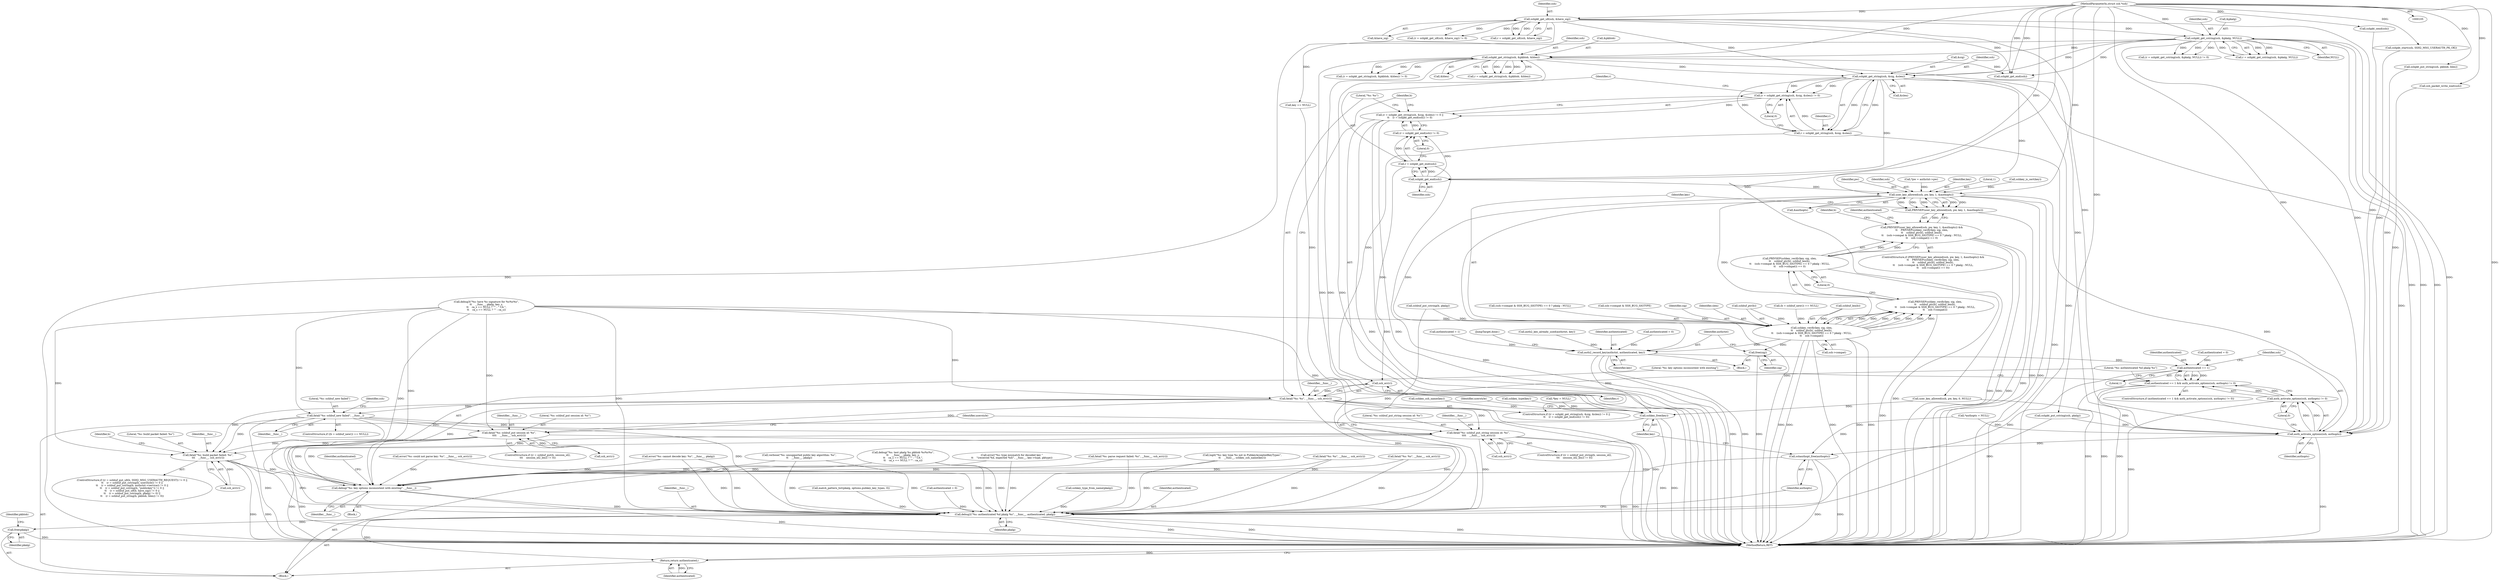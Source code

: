digraph "1_src_779974d35b4859c07bc3cb8a12c74b43b0a7d1e0_1@pointer" {
"1000340" [label="(Call,sshpkt_get_string(ssh, &sig, &slen))"];
"1000187" [label="(Call,sshpkt_get_string(ssh, &pkblob, &blen))"];
"1000178" [label="(Call,sshpkt_get_cstring(ssh, &pkalg, NULL))"];
"1000169" [label="(Call,sshpkt_get_u8(ssh, &have_sig))"];
"1000106" [label="(MethodParameterIn,struct ssh *ssh)"];
"1000337" [label="(Call,(r = sshpkt_get_string(ssh, &sig, &slen)) != 0)"];
"1000336" [label="(Call,(r = sshpkt_get_string(ssh, &sig, &slen)) != 0 ||\n\t\t    (r = sshpkt_get_end(ssh)) != 0)"];
"1000338" [label="(Call,r = sshpkt_get_string(ssh, &sig, &slen))"];
"1000356" [label="(Call,ssh_err(r))"];
"1000353" [label="(Call,fatal(\"%s: %s\", __func__, ssh_err(r)))"];
"1000364" [label="(Call,fatal(\"%s: sshbuf_new failed\", __func__))"];
"1000383" [label="(Call,fatal(\"%s: sshbuf_put session id: %s\",\n\t\t\t\t    __func__, ssh_err(r)))"];
"1000484" [label="(Call,fatal(\"%s: build packet failed: %s\",\n\t\t\t    __func__, ssh_err(r)))"];
"1000642" [label="(Call,debug(\"%s: key options inconsistent with existing\", __func__))"];
"1000648" [label="(Call,debug2(\"%s: authenticated %d pkalg %s\", __func__, authenticated, pkalg))"];
"1000659" [label="(Call,free(pkalg))"];
"1000667" [label="(Return,return authenticated;)"];
"1000399" [label="(Call,fatal(\"%s: sshbuf_put_string session id: %s\",\n \t\t\t\t    __func__, ssh_err(r)))"];
"1000350" [label="(Call,sshpkt_get_end(ssh))"];
"1000347" [label="(Call,(r = sshpkt_get_end(ssh)) != 0)"];
"1000348" [label="(Call,r = sshpkt_get_end(ssh))"];
"1000498" [label="(Call,user_key_allowed(ssh, pw, key, 1, &authopts))"];
"1000497" [label="(Call,PRIVSEP(user_key_allowed(ssh, pw, key, 1, &authopts)))"];
"1000496" [label="(Call,PRIVSEP(user_key_allowed(ssh, pw, key, 1, &authopts)) &&\n\t\t    PRIVSEP(sshkey_verify(key, sig, slen,\n\t\t    sshbuf_ptr(b), sshbuf_len(b),\n\t\t    (ssh->compat & SSH_BUG_SIGTYPE) == 0 ? pkalg : NULL,\n\t\t    ssh->compat)) == 0)"];
"1000507" [label="(Call,sshkey_verify(key, sig, slen,\n\t\t    sshbuf_ptr(b), sshbuf_len(b),\n\t\t    (ssh->compat & SSH_BUG_SIGTYPE) == 0 ? pkalg : NULL,\n\t\t    ssh->compat))"];
"1000506" [label="(Call,PRIVSEP(sshkey_verify(key, sig, slen,\n\t\t    sshbuf_ptr(b), sshbuf_len(b),\n\t\t    (ssh->compat & SSH_BUG_SIGTYPE) == 0 ? pkalg : NULL,\n\t\t    ssh->compat)))"];
"1000505" [label="(Call,PRIVSEP(sshkey_verify(key, sig, slen,\n\t\t    sshbuf_ptr(b), sshbuf_len(b),\n\t\t    (ssh->compat & SSH_BUG_SIGTYPE) == 0 ? pkalg : NULL,\n\t\t    ssh->compat)) == 0)"];
"1000535" [label="(Call,free(sig))"];
"1000537" [label="(Call,auth2_record_key(authctxt, authenticated, key))"];
"1000633" [label="(Call,authenticated == 1)"];
"1000632" [label="(Call,authenticated == 1 && auth_activate_options(ssh, authopts) != 0)"];
"1000655" [label="(Call,sshkey_free(key))"];
"1000637" [label="(Call,auth_activate_options(ssh, authopts))"];
"1000636" [label="(Call,auth_activate_options(ssh, authopts) != 0)"];
"1000653" [label="(Call,sshauthopt_free(authopts))"];
"1000167" [label="(Call,r = sshpkt_get_u8(ssh, &have_sig))"];
"1000574" [label="(Call,user_key_allowed(ssh, pw, key, 0, NULL))"];
"1000656" [label="(Identifier,key)"];
"1000179" [label="(Identifier,ssh)"];
"1000169" [label="(Call,sshpkt_get_u8(ssh, &have_sig))"];
"1000611" [label="(Call,sshpkt_send(ssh))"];
"1000653" [label="(Call,sshauthopt_free(authopts))"];
"1000383" [label="(Call,fatal(\"%s: sshbuf_put session id: %s\",\n\t\t\t\t    __func__, ssh_err(r)))"];
"1000505" [label="(Call,PRIVSEP(sshkey_verify(key, sig, slen,\n\t\t    sshbuf_ptr(b), sshbuf_len(b),\n\t\t    (ssh->compat & SSH_BUG_SIGTYPE) == 0 ? pkalg : NULL,\n\t\t    ssh->compat)) == 0)"];
"1000191" [label="(Call,&blen)"];
"1000669" [label="(MethodReturn,RET)"];
"1000485" [label="(Literal,\"%s: build packet failed: %s\")"];
"1000667" [label="(Return,return authenticated;)"];
"1000496" [label="(Call,PRIVSEP(user_key_allowed(ssh, pw, key, 1, &authopts)) &&\n\t\t    PRIVSEP(sshkey_verify(key, sig, slen,\n\t\t    sshbuf_ptr(b), sshbuf_len(b),\n\t\t    (ssh->compat & SSH_BUG_SIGTYPE) == 0 ? pkalg : NULL,\n\t\t    ssh->compat)) == 0)"];
"1000340" [label="(Call,sshpkt_get_string(ssh, &sig, &slen))"];
"1000366" [label="(Identifier,__func__)"];
"1000639" [label="(Identifier,authopts)"];
"1000150" [label="(Call,*authopts = NULL)"];
"1000318" [label="(Call,debug3(\"%s: have %s signature for %s%s%s\",\n\t\t    __func__, pkalg, key_s,\n\t\t    ca_s == NULL ? \"\" : \" CA \",\n\t\t    ca_s == NULL ? \"\" : ca_s))"];
"1000594" [label="(Call,sshpkt_put_cstring(ssh, pkalg))"];
"1000484" [label="(Call,fatal(\"%s: build packet failed: %s\",\n\t\t\t    __func__, ssh_err(r)))"];
"1000531" [label="(Identifier,authenticated)"];
"1000187" [label="(Call,sshpkt_get_string(ssh, &pkblob, &blen))"];
"1000399" [label="(Call,fatal(\"%s: sshbuf_put_string session id: %s\",\n \t\t\t\t    __func__, ssh_err(r)))"];
"1000487" [label="(Call,ssh_err(r))"];
"1000351" [label="(Identifier,ssh)"];
"1000185" [label="(Call,r = sshpkt_get_string(ssh, &pkblob, &blen))"];
"1000400" [label="(Literal,\"%s: sshbuf_put_string session id: %s\")"];
"1000537" [label="(Call,auth2_record_key(authctxt, authenticated, key))"];
"1000620" [label="(Call,fatal(\"%s: %s\", __func__, ssh_err(r)))"];
"1000662" [label="(Identifier,pkblob)"];
"1000668" [label="(Identifier,authenticated)"];
"1000630" [label="(JumpTarget,done:)"];
"1000406" [label="(Identifier,userstyle)"];
"1000348" [label="(Call,r = sshpkt_get_end(ssh))"];
"1000317" [label="(Block,)"];
"1000178" [label="(Call,sshpkt_get_cstring(ssh, &pkalg, NULL))"];
"1000335" [label="(ControlStructure,if ((r = sshpkt_get_string(ssh, &sig, &slen)) != 0 ||\n\t\t    (r = sshpkt_get_end(ssh)) != 0))"];
"1000281" [label="(Call,sshkey_type(key))"];
"1000517" [label="(Call,ssh->compat & SSH_BUG_SIGTYPE)"];
"1000275" [label="(Call,auth2_key_already_used(authctxt, key))"];
"1000506" [label="(Call,PRIVSEP(sshkey_verify(key, sig, slen,\n\t\t    sshbuf_ptr(b), sshbuf_len(b),\n\t\t    (ssh->compat & SSH_BUG_SIGTYPE) == 0 ? pkalg : NULL,\n\t\t    ssh->compat)))"];
"1000651" [label="(Identifier,authenticated)"];
"1000564" [label="(Call,sshpkt_get_end(ssh))"];
"1000649" [label="(Literal,\"%s: authenticated %d pkalg %s\")"];
"1000648" [label="(Call,debug2(\"%s: authenticated %d pkalg %s\", __func__, authenticated, pkalg))"];
"1000175" [label="(Call,(r = sshpkt_get_cstring(ssh, &pkalg, NULL)) != 0)"];
"1000502" [label="(Literal,1)"];
"1000337" [label="(Call,(r = sshpkt_get_string(ssh, &sig, &slen)) != 0)"];
"1000534" [label="(Identifier,b)"];
"1000497" [label="(Call,PRIVSEP(user_key_allowed(ssh, pw, key, 1, &authopts)))"];
"1000509" [label="(Identifier,sig)"];
"1000106" [label="(MethodParameterIn,struct ssh *ssh)"];
"1000357" [label="(Identifier,r)"];
"1000194" [label="(Call,fatal(\"%s: parse request failed: %s\", __func__, ssh_err(r)))"];
"1000171" [label="(Call,&have_sig)"];
"1000632" [label="(Call,authenticated == 1 && auth_activate_options(ssh, authopts) != 0)"];
"1000231" [label="(Call,key == NULL)"];
"1000425" [label="(ControlStructure,if ((r = sshbuf_put_u8(b, SSH2_MSG_USERAUTH_REQUEST)) != 0 ||\n\t\t    (r = sshbuf_put_cstring(b, userstyle)) != 0 ||\n\t\t    (r = sshbuf_put_cstring(b, authctxt->service)) != 0 ||\n\t\t    (r = sshbuf_put_cstring(b, \"publickey\")) != 0 ||\n\t\t    (r = sshbuf_put_u8(b, have_sig)) != 0 ||\n\t\t    (r = sshbuf_put_cstring(b, pkalg) != 0) ||\n\t\t    (r = sshbuf_put_string(b, pkblob, blen)) != 0))"];
"1000247" [label="(Call,error(\"%s: type mismatch for decoded key \"\n\t\t    \"(received %d, expected %d)\", __func__, key->type, pktype))"];
"1000339" [label="(Identifier,r)"];
"1000402" [label="(Call,ssh_err(r))"];
"1000645" [label="(Call,authenticated = 0)"];
"1000342" [label="(Call,&sig)"];
"1000354" [label="(Literal,\"%s: %s\")"];
"1000525" [label="(Call,ssh->compat)"];
"1000184" [label="(Call,(r = sshpkt_get_string(ssh, &pkblob, &blen)) != 0)"];
"1000305" [label="(Call,sshkey_is_cert(key))"];
"1000500" [label="(Identifier,pw)"];
"1000495" [label="(ControlStructure,if (PRIVSEP(user_key_allowed(ssh, pw, key, 1, &authopts)) &&\n\t\t    PRIVSEP(sshkey_verify(key, sig, slen,\n\t\t    sshbuf_ptr(b), sshbuf_len(b),\n\t\t    (ssh->compat & SSH_BUG_SIGTYPE) == 0 ? pkalg : NULL,\n\t\t    ssh->compat)) == 0))"];
"1000499" [label="(Identifier,ssh)"];
"1000349" [label="(Identifier,r)"];
"1000350" [label="(Call,sshpkt_get_end(ssh))"];
"1000510" [label="(Identifier,slen)"];
"1000107" [label="(Block,)"];
"1000472" [label="(Call,sshbuf_put_cstring(b, pkalg))"];
"1000538" [label="(Identifier,authctxt)"];
"1000344" [label="(Call,&slen)"];
"1000208" [label="(Call,verbose(\"%s: unsupported public key algorithm: %s\",\n\t\t    __func__, pkalg))"];
"1000644" [label="(Identifier,__func__)"];
"1000370" [label="(Identifier,ssh)"];
"1000353" [label="(Call,fatal(\"%s: %s\", __func__, ssh_err(r)))"];
"1000352" [label="(Literal,0)"];
"1000356" [label="(Call,ssh_err(r))"];
"1000346" [label="(Literal,0)"];
"1000635" [label="(Literal,1)"];
"1000652" [label="(Identifier,pkalg)"];
"1000189" [label="(Call,&pkblob)"];
"1000374" [label="(ControlStructure,if ((r = sshbuf_put(b, session_id2,\n\t\t\t    session_id2_len)) != 0))"];
"1000201" [label="(Call,sshkey_type_from_name(pkalg))"];
"1000336" [label="(Call,(r = sshpkt_get_string(ssh, &sig, &slen)) != 0 ||\n\t\t    (r = sshpkt_get_end(ssh)) != 0)"];
"1000631" [label="(ControlStructure,if (authenticated == 1 && auth_activate_options(ssh, authopts) != 0))"];
"1000539" [label="(Identifier,authenticated)"];
"1000166" [label="(Call,(r = sshpkt_get_u8(ssh, &have_sig)) != 0)"];
"1000633" [label="(Call,authenticated == 1)"];
"1000637" [label="(Call,auth_activate_options(ssh, authopts))"];
"1000659" [label="(Call,free(pkalg))"];
"1000359" [label="(Call,(b = sshbuf_new()) == NULL)"];
"1000543" [label="(Call,debug(\"%s: test pkalg %s pkblob %s%s%s\",\n\t\t    __func__, pkalg, key_s,\n\t\t    ca_s == NULL ? \"\" : \" CA \",\n\t\t    ca_s == NULL ? \"\" : ca_s))"];
"1000511" [label="(Call,sshbuf_ptr(b))"];
"1000642" [label="(Call,debug(\"%s: key options inconsistent with existing\", __func__))"];
"1000654" [label="(Identifier,authopts)"];
"1000347" [label="(Call,(r = sshpkt_get_end(ssh)) != 0)"];
"1000365" [label="(Literal,\"%s: sshbuf_new failed\")"];
"1000390" [label="(ControlStructure,if ((r = sshbuf_put_string(b, session_id2,\n\t\t\t    session_id2_len)) != 0))"];
"1000508" [label="(Identifier,key)"];
"1000636" [label="(Call,auth_activate_options(ssh, authopts) != 0)"];
"1000513" [label="(Call,sshbuf_len(b))"];
"1000122" [label="(Call,*key = NULL)"];
"1000170" [label="(Identifier,ssh)"];
"1000503" [label="(Call,&authopts)"];
"1000507" [label="(Call,sshkey_verify(key, sig, slen,\n\t\t    sshbuf_ptr(b), sshbuf_len(b),\n\t\t    (ssh->compat & SSH_BUG_SIGTYPE) == 0 ? pkalg : NULL,\n\t\t    ssh->compat))"];
"1000586" [label="(Call,sshpkt_start(ssh, SSH2_MSG_USERAUTH_PK_OK))"];
"1000180" [label="(Call,&pkalg)"];
"1000650" [label="(Identifier,__func__)"];
"1000535" [label="(Call,free(sig))"];
"1000297" [label="(Call,sshkey_ssh_name(key))"];
"1000146" [label="(Call,authenticated = 0)"];
"1000655" [label="(Call,sshkey_free(key))"];
"1000658" [label="(Identifier,userstyle)"];
"1000361" [label="(Identifier,b)"];
"1000235" [label="(Call,error(\"%s: cannot decode key: %s\", __func__, pkalg))"];
"1000401" [label="(Identifier,__func__)"];
"1000602" [label="(Call,sshpkt_put_string(ssh, pkblob, blen))"];
"1000528" [label="(Literal,0)"];
"1000492" [label="(Call,authenticated = 0)"];
"1000641" [label="(Block,)"];
"1000364" [label="(Call,fatal(\"%s: sshbuf_new failed\", __func__))"];
"1000224" [label="(Call,error(\"%s: could not parse key: %s\", __func__, ssh_err(r)))"];
"1000115" [label="(Call,*pw = authctxt->pw)"];
"1000638" [label="(Identifier,ssh)"];
"1000386" [label="(Call,ssh_err(r))"];
"1000176" [label="(Call,r = sshpkt_get_cstring(ssh, &pkalg, NULL))"];
"1000540" [label="(Identifier,key)"];
"1000358" [label="(ControlStructure,if ((b = sshbuf_new()) == NULL))"];
"1000384" [label="(Literal,\"%s: sshbuf_put session id: %s\")"];
"1000188" [label="(Identifier,ssh)"];
"1000385" [label="(Identifier,__func__)"];
"1000640" [label="(Literal,0)"];
"1000490" [label="(Identifier,b)"];
"1000498" [label="(Call,user_key_allowed(ssh, pw, key, 1, &authopts))"];
"1000530" [label="(Call,authenticated = 1)"];
"1000660" [label="(Identifier,pkalg)"];
"1000294" [label="(Call,logit(\"%s: key type %s not in PubkeyAcceptedKeyTypes\",\n\t\t    __func__, sshkey_ssh_name(key)))"];
"1000355" [label="(Identifier,__func__)"];
"1000634" [label="(Identifier,authenticated)"];
"1000341" [label="(Identifier,ssh)"];
"1000643" [label="(Literal,\"%s: key options inconsistent with existing\")"];
"1000338" [label="(Call,r = sshpkt_get_string(ssh, &sig, &slen))"];
"1000646" [label="(Identifier,authenticated)"];
"1000286" [label="(Call,match_pattern_list(pkalg, options.pubkey_key_types, 0))"];
"1000515" [label="(Call,(ssh->compat & SSH_BUG_SIGTYPE) == 0 ? pkalg : NULL)"];
"1000486" [label="(Identifier,__func__)"];
"1000617" [label="(Call,ssh_packet_write_wait(ssh))"];
"1000501" [label="(Identifier,key)"];
"1000536" [label="(Identifier,sig)"];
"1000182" [label="(Identifier,NULL)"];
"1000567" [label="(Call,fatal(\"%s: %s\", __func__, ssh_err(r)))"];
"1000340" -> "1000338"  [label="AST: "];
"1000340" -> "1000344"  [label="CFG: "];
"1000341" -> "1000340"  [label="AST: "];
"1000342" -> "1000340"  [label="AST: "];
"1000344" -> "1000340"  [label="AST: "];
"1000338" -> "1000340"  [label="CFG: "];
"1000340" -> "1000669"  [label="DDG: "];
"1000340" -> "1000669"  [label="DDG: "];
"1000340" -> "1000337"  [label="DDG: "];
"1000340" -> "1000337"  [label="DDG: "];
"1000340" -> "1000337"  [label="DDG: "];
"1000340" -> "1000338"  [label="DDG: "];
"1000340" -> "1000338"  [label="DDG: "];
"1000340" -> "1000338"  [label="DDG: "];
"1000187" -> "1000340"  [label="DDG: "];
"1000178" -> "1000340"  [label="DDG: "];
"1000169" -> "1000340"  [label="DDG: "];
"1000106" -> "1000340"  [label="DDG: "];
"1000340" -> "1000350"  [label="DDG: "];
"1000340" -> "1000498"  [label="DDG: "];
"1000187" -> "1000185"  [label="AST: "];
"1000187" -> "1000191"  [label="CFG: "];
"1000188" -> "1000187"  [label="AST: "];
"1000189" -> "1000187"  [label="AST: "];
"1000191" -> "1000187"  [label="AST: "];
"1000185" -> "1000187"  [label="CFG: "];
"1000187" -> "1000669"  [label="DDG: "];
"1000187" -> "1000669"  [label="DDG: "];
"1000187" -> "1000669"  [label="DDG: "];
"1000187" -> "1000184"  [label="DDG: "];
"1000187" -> "1000184"  [label="DDG: "];
"1000187" -> "1000184"  [label="DDG: "];
"1000187" -> "1000185"  [label="DDG: "];
"1000187" -> "1000185"  [label="DDG: "];
"1000187" -> "1000185"  [label="DDG: "];
"1000178" -> "1000187"  [label="DDG: "];
"1000106" -> "1000187"  [label="DDG: "];
"1000187" -> "1000564"  [label="DDG: "];
"1000187" -> "1000637"  [label="DDG: "];
"1000178" -> "1000176"  [label="AST: "];
"1000178" -> "1000182"  [label="CFG: "];
"1000179" -> "1000178"  [label="AST: "];
"1000180" -> "1000178"  [label="AST: "];
"1000182" -> "1000178"  [label="AST: "];
"1000176" -> "1000178"  [label="CFG: "];
"1000178" -> "1000669"  [label="DDG: "];
"1000178" -> "1000669"  [label="DDG: "];
"1000178" -> "1000669"  [label="DDG: "];
"1000178" -> "1000175"  [label="DDG: "];
"1000178" -> "1000175"  [label="DDG: "];
"1000178" -> "1000175"  [label="DDG: "];
"1000178" -> "1000176"  [label="DDG: "];
"1000178" -> "1000176"  [label="DDG: "];
"1000178" -> "1000176"  [label="DDG: "];
"1000169" -> "1000178"  [label="DDG: "];
"1000106" -> "1000178"  [label="DDG: "];
"1000178" -> "1000231"  [label="DDG: "];
"1000178" -> "1000564"  [label="DDG: "];
"1000178" -> "1000637"  [label="DDG: "];
"1000169" -> "1000167"  [label="AST: "];
"1000169" -> "1000171"  [label="CFG: "];
"1000170" -> "1000169"  [label="AST: "];
"1000171" -> "1000169"  [label="AST: "];
"1000167" -> "1000169"  [label="CFG: "];
"1000169" -> "1000669"  [label="DDG: "];
"1000169" -> "1000669"  [label="DDG: "];
"1000169" -> "1000166"  [label="DDG: "];
"1000169" -> "1000166"  [label="DDG: "];
"1000169" -> "1000167"  [label="DDG: "];
"1000169" -> "1000167"  [label="DDG: "];
"1000106" -> "1000169"  [label="DDG: "];
"1000169" -> "1000564"  [label="DDG: "];
"1000169" -> "1000637"  [label="DDG: "];
"1000106" -> "1000105"  [label="AST: "];
"1000106" -> "1000669"  [label="DDG: "];
"1000106" -> "1000350"  [label="DDG: "];
"1000106" -> "1000498"  [label="DDG: "];
"1000106" -> "1000564"  [label="DDG: "];
"1000106" -> "1000574"  [label="DDG: "];
"1000106" -> "1000586"  [label="DDG: "];
"1000106" -> "1000594"  [label="DDG: "];
"1000106" -> "1000602"  [label="DDG: "];
"1000106" -> "1000611"  [label="DDG: "];
"1000106" -> "1000617"  [label="DDG: "];
"1000106" -> "1000637"  [label="DDG: "];
"1000337" -> "1000336"  [label="AST: "];
"1000337" -> "1000346"  [label="CFG: "];
"1000338" -> "1000337"  [label="AST: "];
"1000346" -> "1000337"  [label="AST: "];
"1000349" -> "1000337"  [label="CFG: "];
"1000336" -> "1000337"  [label="CFG: "];
"1000337" -> "1000336"  [label="DDG: "];
"1000338" -> "1000337"  [label="DDG: "];
"1000336" -> "1000335"  [label="AST: "];
"1000336" -> "1000347"  [label="CFG: "];
"1000347" -> "1000336"  [label="AST: "];
"1000354" -> "1000336"  [label="CFG: "];
"1000361" -> "1000336"  [label="CFG: "];
"1000336" -> "1000669"  [label="DDG: "];
"1000336" -> "1000669"  [label="DDG: "];
"1000336" -> "1000669"  [label="DDG: "];
"1000347" -> "1000336"  [label="DDG: "];
"1000339" -> "1000338"  [label="AST: "];
"1000346" -> "1000338"  [label="CFG: "];
"1000338" -> "1000669"  [label="DDG: "];
"1000338" -> "1000356"  [label="DDG: "];
"1000356" -> "1000353"  [label="AST: "];
"1000356" -> "1000357"  [label="CFG: "];
"1000357" -> "1000356"  [label="AST: "];
"1000353" -> "1000356"  [label="CFG: "];
"1000356" -> "1000353"  [label="DDG: "];
"1000348" -> "1000356"  [label="DDG: "];
"1000353" -> "1000335"  [label="AST: "];
"1000354" -> "1000353"  [label="AST: "];
"1000355" -> "1000353"  [label="AST: "];
"1000361" -> "1000353"  [label="CFG: "];
"1000353" -> "1000669"  [label="DDG: "];
"1000353" -> "1000669"  [label="DDG: "];
"1000318" -> "1000353"  [label="DDG: "];
"1000353" -> "1000364"  [label="DDG: "];
"1000353" -> "1000383"  [label="DDG: "];
"1000353" -> "1000399"  [label="DDG: "];
"1000353" -> "1000484"  [label="DDG: "];
"1000353" -> "1000642"  [label="DDG: "];
"1000353" -> "1000648"  [label="DDG: "];
"1000364" -> "1000358"  [label="AST: "];
"1000364" -> "1000366"  [label="CFG: "];
"1000365" -> "1000364"  [label="AST: "];
"1000366" -> "1000364"  [label="AST: "];
"1000370" -> "1000364"  [label="CFG: "];
"1000364" -> "1000669"  [label="DDG: "];
"1000318" -> "1000364"  [label="DDG: "];
"1000364" -> "1000383"  [label="DDG: "];
"1000364" -> "1000399"  [label="DDG: "];
"1000364" -> "1000484"  [label="DDG: "];
"1000364" -> "1000642"  [label="DDG: "];
"1000364" -> "1000648"  [label="DDG: "];
"1000383" -> "1000374"  [label="AST: "];
"1000383" -> "1000386"  [label="CFG: "];
"1000384" -> "1000383"  [label="AST: "];
"1000385" -> "1000383"  [label="AST: "];
"1000386" -> "1000383"  [label="AST: "];
"1000406" -> "1000383"  [label="CFG: "];
"1000383" -> "1000669"  [label="DDG: "];
"1000383" -> "1000669"  [label="DDG: "];
"1000318" -> "1000383"  [label="DDG: "];
"1000386" -> "1000383"  [label="DDG: "];
"1000383" -> "1000484"  [label="DDG: "];
"1000383" -> "1000642"  [label="DDG: "];
"1000383" -> "1000648"  [label="DDG: "];
"1000484" -> "1000425"  [label="AST: "];
"1000484" -> "1000487"  [label="CFG: "];
"1000485" -> "1000484"  [label="AST: "];
"1000486" -> "1000484"  [label="AST: "];
"1000487" -> "1000484"  [label="AST: "];
"1000490" -> "1000484"  [label="CFG: "];
"1000484" -> "1000669"  [label="DDG: "];
"1000484" -> "1000669"  [label="DDG: "];
"1000399" -> "1000484"  [label="DDG: "];
"1000318" -> "1000484"  [label="DDG: "];
"1000487" -> "1000484"  [label="DDG: "];
"1000484" -> "1000642"  [label="DDG: "];
"1000484" -> "1000648"  [label="DDG: "];
"1000642" -> "1000641"  [label="AST: "];
"1000642" -> "1000644"  [label="CFG: "];
"1000643" -> "1000642"  [label="AST: "];
"1000644" -> "1000642"  [label="AST: "];
"1000646" -> "1000642"  [label="CFG: "];
"1000642" -> "1000669"  [label="DDG: "];
"1000620" -> "1000642"  [label="DDG: "];
"1000235" -> "1000642"  [label="DDG: "];
"1000294" -> "1000642"  [label="DDG: "];
"1000543" -> "1000642"  [label="DDG: "];
"1000318" -> "1000642"  [label="DDG: "];
"1000194" -> "1000642"  [label="DDG: "];
"1000567" -> "1000642"  [label="DDG: "];
"1000208" -> "1000642"  [label="DDG: "];
"1000224" -> "1000642"  [label="DDG: "];
"1000399" -> "1000642"  [label="DDG: "];
"1000247" -> "1000642"  [label="DDG: "];
"1000642" -> "1000648"  [label="DDG: "];
"1000648" -> "1000107"  [label="AST: "];
"1000648" -> "1000652"  [label="CFG: "];
"1000649" -> "1000648"  [label="AST: "];
"1000650" -> "1000648"  [label="AST: "];
"1000651" -> "1000648"  [label="AST: "];
"1000652" -> "1000648"  [label="AST: "];
"1000654" -> "1000648"  [label="CFG: "];
"1000648" -> "1000669"  [label="DDG: "];
"1000648" -> "1000669"  [label="DDG: "];
"1000648" -> "1000669"  [label="DDG: "];
"1000620" -> "1000648"  [label="DDG: "];
"1000235" -> "1000648"  [label="DDG: "];
"1000235" -> "1000648"  [label="DDG: "];
"1000543" -> "1000648"  [label="DDG: "];
"1000543" -> "1000648"  [label="DDG: "];
"1000318" -> "1000648"  [label="DDG: "];
"1000318" -> "1000648"  [label="DDG: "];
"1000194" -> "1000648"  [label="DDG: "];
"1000567" -> "1000648"  [label="DDG: "];
"1000208" -> "1000648"  [label="DDG: "];
"1000208" -> "1000648"  [label="DDG: "];
"1000294" -> "1000648"  [label="DDG: "];
"1000224" -> "1000648"  [label="DDG: "];
"1000399" -> "1000648"  [label="DDG: "];
"1000247" -> "1000648"  [label="DDG: "];
"1000645" -> "1000648"  [label="DDG: "];
"1000633" -> "1000648"  [label="DDG: "];
"1000286" -> "1000648"  [label="DDG: "];
"1000594" -> "1000648"  [label="DDG: "];
"1000472" -> "1000648"  [label="DDG: "];
"1000201" -> "1000648"  [label="DDG: "];
"1000648" -> "1000659"  [label="DDG: "];
"1000648" -> "1000667"  [label="DDG: "];
"1000659" -> "1000107"  [label="AST: "];
"1000659" -> "1000660"  [label="CFG: "];
"1000660" -> "1000659"  [label="AST: "];
"1000662" -> "1000659"  [label="CFG: "];
"1000659" -> "1000669"  [label="DDG: "];
"1000667" -> "1000107"  [label="AST: "];
"1000667" -> "1000668"  [label="CFG: "];
"1000668" -> "1000667"  [label="AST: "];
"1000669" -> "1000667"  [label="CFG: "];
"1000667" -> "1000669"  [label="DDG: "];
"1000668" -> "1000667"  [label="DDG: "];
"1000399" -> "1000390"  [label="AST: "];
"1000399" -> "1000402"  [label="CFG: "];
"1000400" -> "1000399"  [label="AST: "];
"1000401" -> "1000399"  [label="AST: "];
"1000402" -> "1000399"  [label="AST: "];
"1000406" -> "1000399"  [label="CFG: "];
"1000399" -> "1000669"  [label="DDG: "];
"1000399" -> "1000669"  [label="DDG: "];
"1000318" -> "1000399"  [label="DDG: "];
"1000402" -> "1000399"  [label="DDG: "];
"1000350" -> "1000348"  [label="AST: "];
"1000350" -> "1000351"  [label="CFG: "];
"1000351" -> "1000350"  [label="AST: "];
"1000348" -> "1000350"  [label="CFG: "];
"1000350" -> "1000347"  [label="DDG: "];
"1000350" -> "1000348"  [label="DDG: "];
"1000350" -> "1000498"  [label="DDG: "];
"1000347" -> "1000352"  [label="CFG: "];
"1000348" -> "1000347"  [label="AST: "];
"1000352" -> "1000347"  [label="AST: "];
"1000348" -> "1000347"  [label="DDG: "];
"1000349" -> "1000348"  [label="AST: "];
"1000352" -> "1000348"  [label="CFG: "];
"1000348" -> "1000669"  [label="DDG: "];
"1000498" -> "1000497"  [label="AST: "];
"1000498" -> "1000503"  [label="CFG: "];
"1000499" -> "1000498"  [label="AST: "];
"1000500" -> "1000498"  [label="AST: "];
"1000501" -> "1000498"  [label="AST: "];
"1000502" -> "1000498"  [label="AST: "];
"1000503" -> "1000498"  [label="AST: "];
"1000497" -> "1000498"  [label="CFG: "];
"1000498" -> "1000669"  [label="DDG: "];
"1000498" -> "1000669"  [label="DDG: "];
"1000498" -> "1000669"  [label="DDG: "];
"1000498" -> "1000497"  [label="DDG: "];
"1000498" -> "1000497"  [label="DDG: "];
"1000498" -> "1000497"  [label="DDG: "];
"1000498" -> "1000497"  [label="DDG: "];
"1000498" -> "1000497"  [label="DDG: "];
"1000115" -> "1000498"  [label="DDG: "];
"1000305" -> "1000498"  [label="DDG: "];
"1000498" -> "1000507"  [label="DDG: "];
"1000498" -> "1000537"  [label="DDG: "];
"1000498" -> "1000637"  [label="DDG: "];
"1000497" -> "1000496"  [label="AST: "];
"1000508" -> "1000497"  [label="CFG: "];
"1000496" -> "1000497"  [label="CFG: "];
"1000497" -> "1000669"  [label="DDG: "];
"1000497" -> "1000496"  [label="DDG: "];
"1000496" -> "1000495"  [label="AST: "];
"1000496" -> "1000505"  [label="CFG: "];
"1000505" -> "1000496"  [label="AST: "];
"1000531" -> "1000496"  [label="CFG: "];
"1000534" -> "1000496"  [label="CFG: "];
"1000496" -> "1000669"  [label="DDG: "];
"1000496" -> "1000669"  [label="DDG: "];
"1000496" -> "1000669"  [label="DDG: "];
"1000505" -> "1000496"  [label="DDG: "];
"1000505" -> "1000496"  [label="DDG: "];
"1000507" -> "1000506"  [label="AST: "];
"1000507" -> "1000525"  [label="CFG: "];
"1000508" -> "1000507"  [label="AST: "];
"1000509" -> "1000507"  [label="AST: "];
"1000510" -> "1000507"  [label="AST: "];
"1000511" -> "1000507"  [label="AST: "];
"1000513" -> "1000507"  [label="AST: "];
"1000515" -> "1000507"  [label="AST: "];
"1000525" -> "1000507"  [label="AST: "];
"1000506" -> "1000507"  [label="CFG: "];
"1000507" -> "1000669"  [label="DDG: "];
"1000507" -> "1000669"  [label="DDG: "];
"1000507" -> "1000669"  [label="DDG: "];
"1000507" -> "1000669"  [label="DDG: "];
"1000507" -> "1000669"  [label="DDG: "];
"1000507" -> "1000506"  [label="DDG: "];
"1000507" -> "1000506"  [label="DDG: "];
"1000507" -> "1000506"  [label="DDG: "];
"1000507" -> "1000506"  [label="DDG: "];
"1000507" -> "1000506"  [label="DDG: "];
"1000507" -> "1000506"  [label="DDG: "];
"1000507" -> "1000506"  [label="DDG: "];
"1000511" -> "1000507"  [label="DDG: "];
"1000513" -> "1000507"  [label="DDG: "];
"1000472" -> "1000507"  [label="DDG: "];
"1000318" -> "1000507"  [label="DDG: "];
"1000359" -> "1000507"  [label="DDG: "];
"1000517" -> "1000507"  [label="DDG: "];
"1000507" -> "1000535"  [label="DDG: "];
"1000507" -> "1000537"  [label="DDG: "];
"1000506" -> "1000505"  [label="AST: "];
"1000528" -> "1000506"  [label="CFG: "];
"1000506" -> "1000669"  [label="DDG: "];
"1000506" -> "1000505"  [label="DDG: "];
"1000505" -> "1000528"  [label="CFG: "];
"1000528" -> "1000505"  [label="AST: "];
"1000505" -> "1000669"  [label="DDG: "];
"1000535" -> "1000317"  [label="AST: "];
"1000535" -> "1000536"  [label="CFG: "];
"1000536" -> "1000535"  [label="AST: "];
"1000538" -> "1000535"  [label="CFG: "];
"1000535" -> "1000669"  [label="DDG: "];
"1000537" -> "1000317"  [label="AST: "];
"1000537" -> "1000540"  [label="CFG: "];
"1000538" -> "1000537"  [label="AST: "];
"1000539" -> "1000537"  [label="AST: "];
"1000540" -> "1000537"  [label="AST: "];
"1000630" -> "1000537"  [label="CFG: "];
"1000537" -> "1000669"  [label="DDG: "];
"1000537" -> "1000669"  [label="DDG: "];
"1000275" -> "1000537"  [label="DDG: "];
"1000530" -> "1000537"  [label="DDG: "];
"1000492" -> "1000537"  [label="DDG: "];
"1000537" -> "1000633"  [label="DDG: "];
"1000537" -> "1000655"  [label="DDG: "];
"1000633" -> "1000632"  [label="AST: "];
"1000633" -> "1000635"  [label="CFG: "];
"1000634" -> "1000633"  [label="AST: "];
"1000635" -> "1000633"  [label="AST: "];
"1000638" -> "1000633"  [label="CFG: "];
"1000632" -> "1000633"  [label="CFG: "];
"1000633" -> "1000632"  [label="DDG: "];
"1000633" -> "1000632"  [label="DDG: "];
"1000146" -> "1000633"  [label="DDG: "];
"1000632" -> "1000631"  [label="AST: "];
"1000632" -> "1000636"  [label="CFG: "];
"1000636" -> "1000632"  [label="AST: "];
"1000643" -> "1000632"  [label="CFG: "];
"1000649" -> "1000632"  [label="CFG: "];
"1000632" -> "1000669"  [label="DDG: "];
"1000632" -> "1000669"  [label="DDG: "];
"1000632" -> "1000669"  [label="DDG: "];
"1000636" -> "1000632"  [label="DDG: "];
"1000636" -> "1000632"  [label="DDG: "];
"1000655" -> "1000107"  [label="AST: "];
"1000655" -> "1000656"  [label="CFG: "];
"1000656" -> "1000655"  [label="AST: "];
"1000658" -> "1000655"  [label="CFG: "];
"1000655" -> "1000669"  [label="DDG: "];
"1000655" -> "1000669"  [label="DDG: "];
"1000297" -> "1000655"  [label="DDG: "];
"1000281" -> "1000655"  [label="DDG: "];
"1000574" -> "1000655"  [label="DDG: "];
"1000122" -> "1000655"  [label="DDG: "];
"1000231" -> "1000655"  [label="DDG: "];
"1000637" -> "1000636"  [label="AST: "];
"1000637" -> "1000639"  [label="CFG: "];
"1000638" -> "1000637"  [label="AST: "];
"1000639" -> "1000637"  [label="AST: "];
"1000640" -> "1000637"  [label="CFG: "];
"1000637" -> "1000669"  [label="DDG: "];
"1000637" -> "1000636"  [label="DDG: "];
"1000637" -> "1000636"  [label="DDG: "];
"1000594" -> "1000637"  [label="DDG: "];
"1000617" -> "1000637"  [label="DDG: "];
"1000586" -> "1000637"  [label="DDG: "];
"1000611" -> "1000637"  [label="DDG: "];
"1000574" -> "1000637"  [label="DDG: "];
"1000602" -> "1000637"  [label="DDG: "];
"1000150" -> "1000637"  [label="DDG: "];
"1000637" -> "1000653"  [label="DDG: "];
"1000636" -> "1000640"  [label="CFG: "];
"1000640" -> "1000636"  [label="AST: "];
"1000636" -> "1000669"  [label="DDG: "];
"1000653" -> "1000107"  [label="AST: "];
"1000653" -> "1000654"  [label="CFG: "];
"1000654" -> "1000653"  [label="AST: "];
"1000656" -> "1000653"  [label="CFG: "];
"1000653" -> "1000669"  [label="DDG: "];
"1000653" -> "1000669"  [label="DDG: "];
"1000150" -> "1000653"  [label="DDG: "];
}
